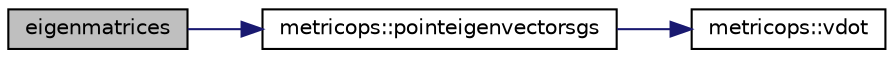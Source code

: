 digraph "eigenmatrices"
{
 // INTERACTIVE_SVG=YES
  bgcolor="transparent";
  edge [fontname="Helvetica",fontsize="10",labelfontname="Helvetica",labelfontsize="10"];
  node [fontname="Helvetica",fontsize="10",shape=record];
  rankdir="LR";
  Node2 [label="eigenmatrices",height=0.2,width=0.4,color="black", fillcolor="grey75", style="filled", fontcolor="black"];
  Node2 -> Node3 [color="midnightblue",fontsize="10",style="solid",fontname="Helvetica"];
  Node3 [label="metricops::pointeigenvectorsgs",height=0.2,width=0.4,color="black",URL="$namespacemetricops.html#a6cac925729827357652e938b64681663"];
  Node3 -> Node4 [color="midnightblue",fontsize="10",style="solid",fontname="Helvetica"];
  Node4 [label="metricops::vdot",height=0.2,width=0.4,color="black",URL="$namespacemetricops.html#a2ad1b3b390a1df3e16e258eb2bf0d37a"];
}
